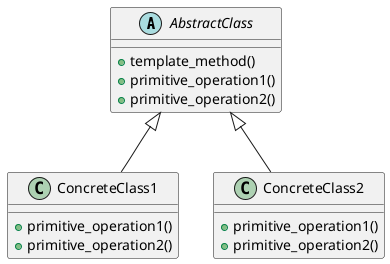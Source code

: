 @startuml

abstract class AbstractClass {
  + template_method()
  + primitive_operation1()
  + primitive_operation2()
}

class ConcreteClass1 {
  + primitive_operation1()
  + primitive_operation2()
}

class ConcreteClass2 {
  + primitive_operation1()
  + primitive_operation2()
}

AbstractClass <|-- ConcreteClass1
AbstractClass <|-- ConcreteClass2

@enduml